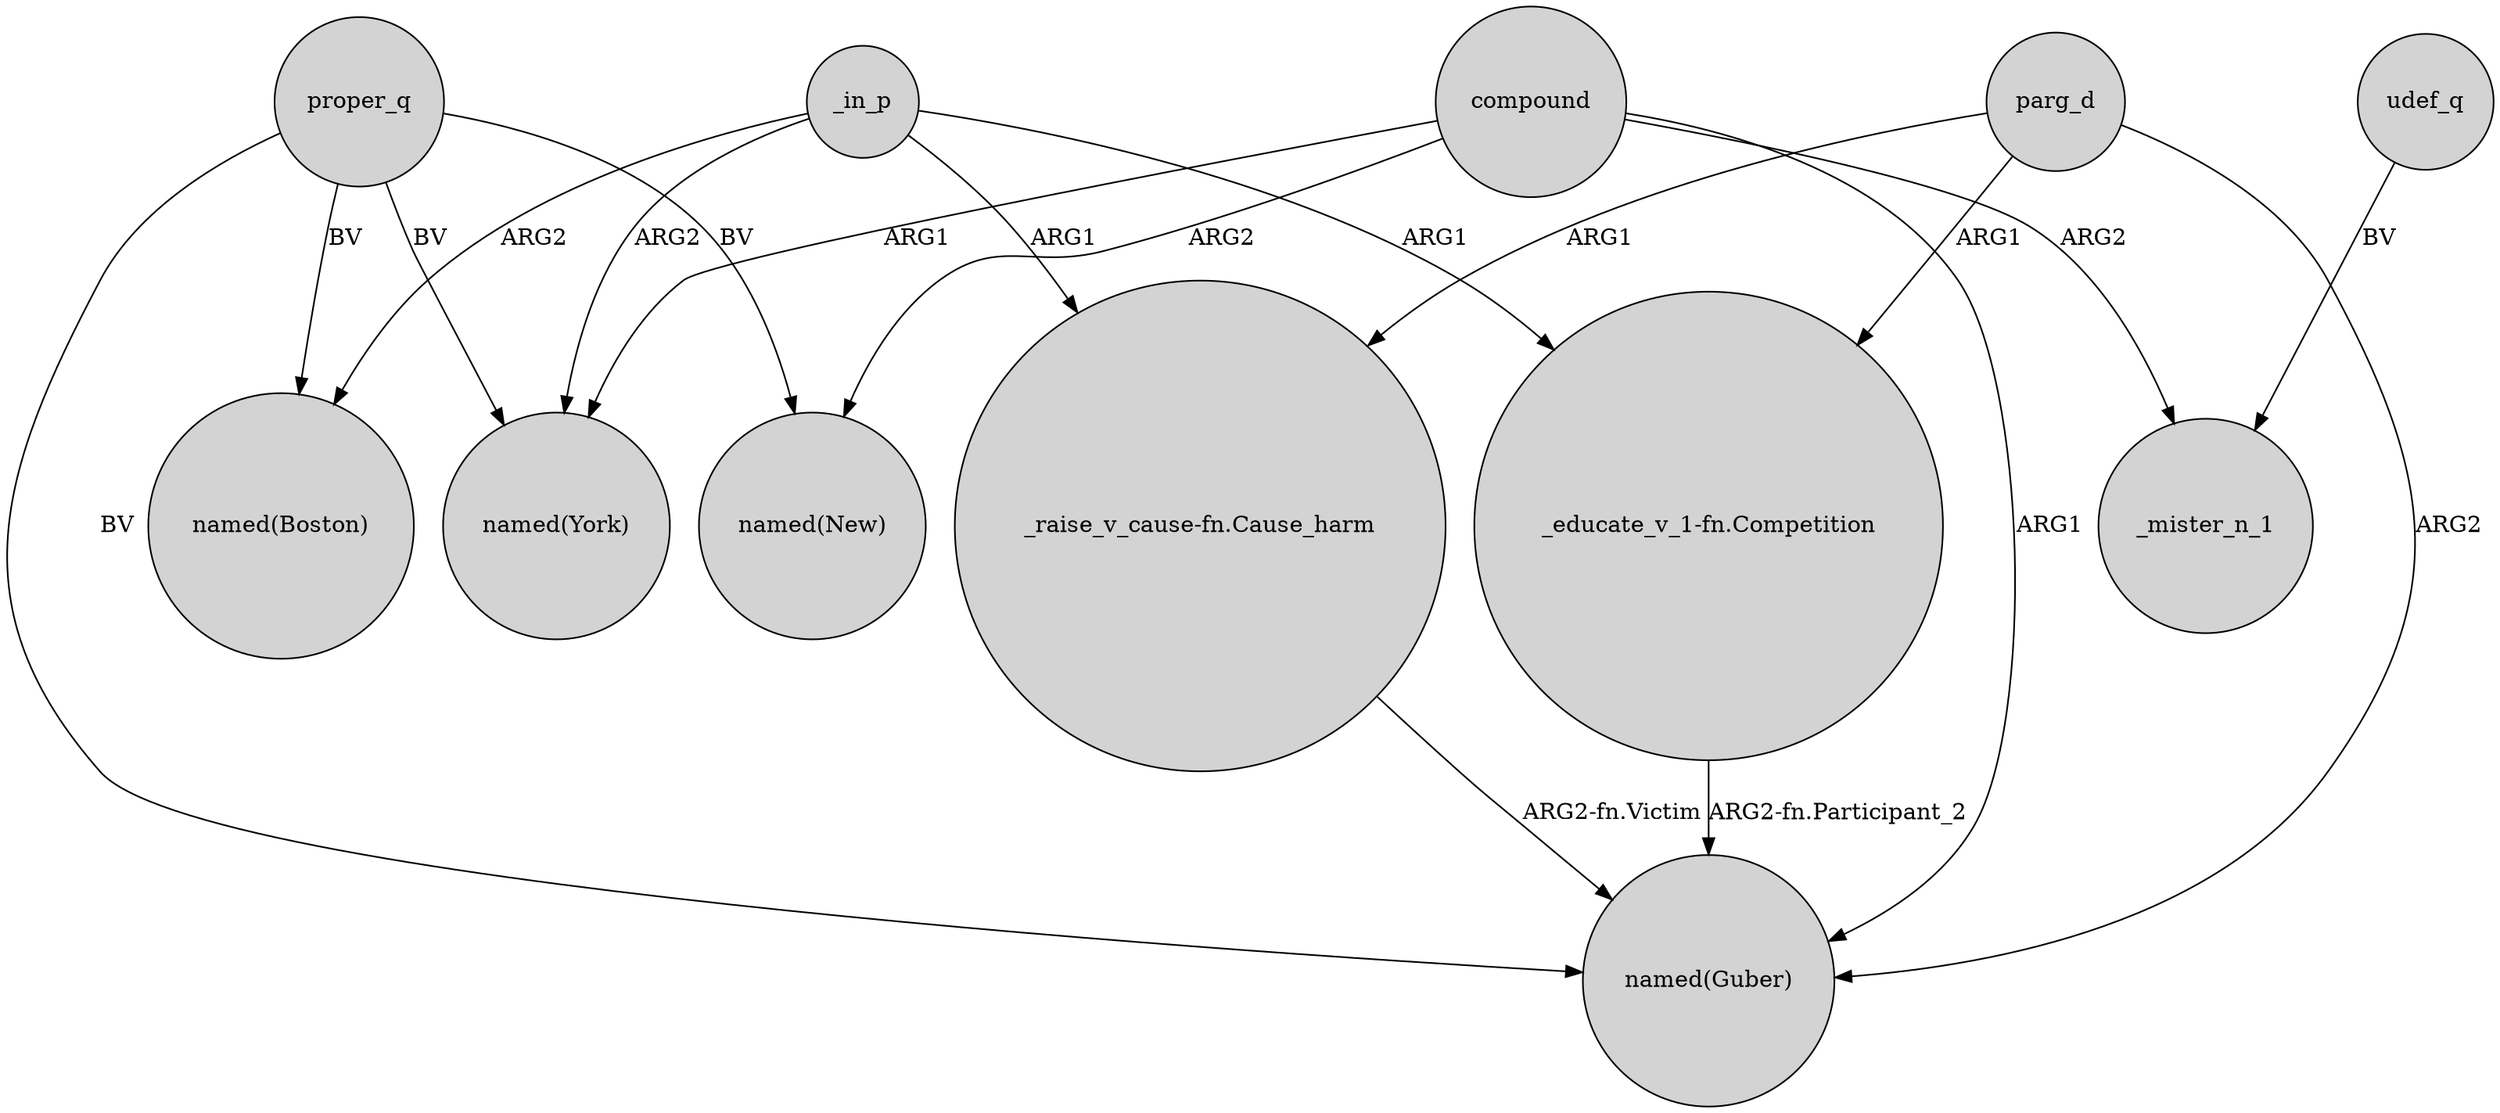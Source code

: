 digraph {
	node [shape=circle style=filled]
	_in_p -> "named(Boston)" [label=ARG2]
	proper_q -> "named(New)" [label=BV]
	proper_q -> "named(Boston)" [label=BV]
	parg_d -> "named(Guber)" [label=ARG2]
	_in_p -> "named(York)" [label=ARG2]
	parg_d -> "_educate_v_1-fn.Competition" [label=ARG1]
	compound -> _mister_n_1 [label=ARG2]
	udef_q -> _mister_n_1 [label=BV]
	compound -> "named(York)" [label=ARG1]
	"_raise_v_cause-fn.Cause_harm" -> "named(Guber)" [label="ARG2-fn.Victim"]
	proper_q -> "named(York)" [label=BV]
	parg_d -> "_raise_v_cause-fn.Cause_harm" [label=ARG1]
	compound -> "named(New)" [label=ARG2]
	proper_q -> "named(Guber)" [label=BV]
	compound -> "named(Guber)" [label=ARG1]
	_in_p -> "_educate_v_1-fn.Competition" [label=ARG1]
	_in_p -> "_raise_v_cause-fn.Cause_harm" [label=ARG1]
	"_educate_v_1-fn.Competition" -> "named(Guber)" [label="ARG2-fn.Participant_2"]
}
